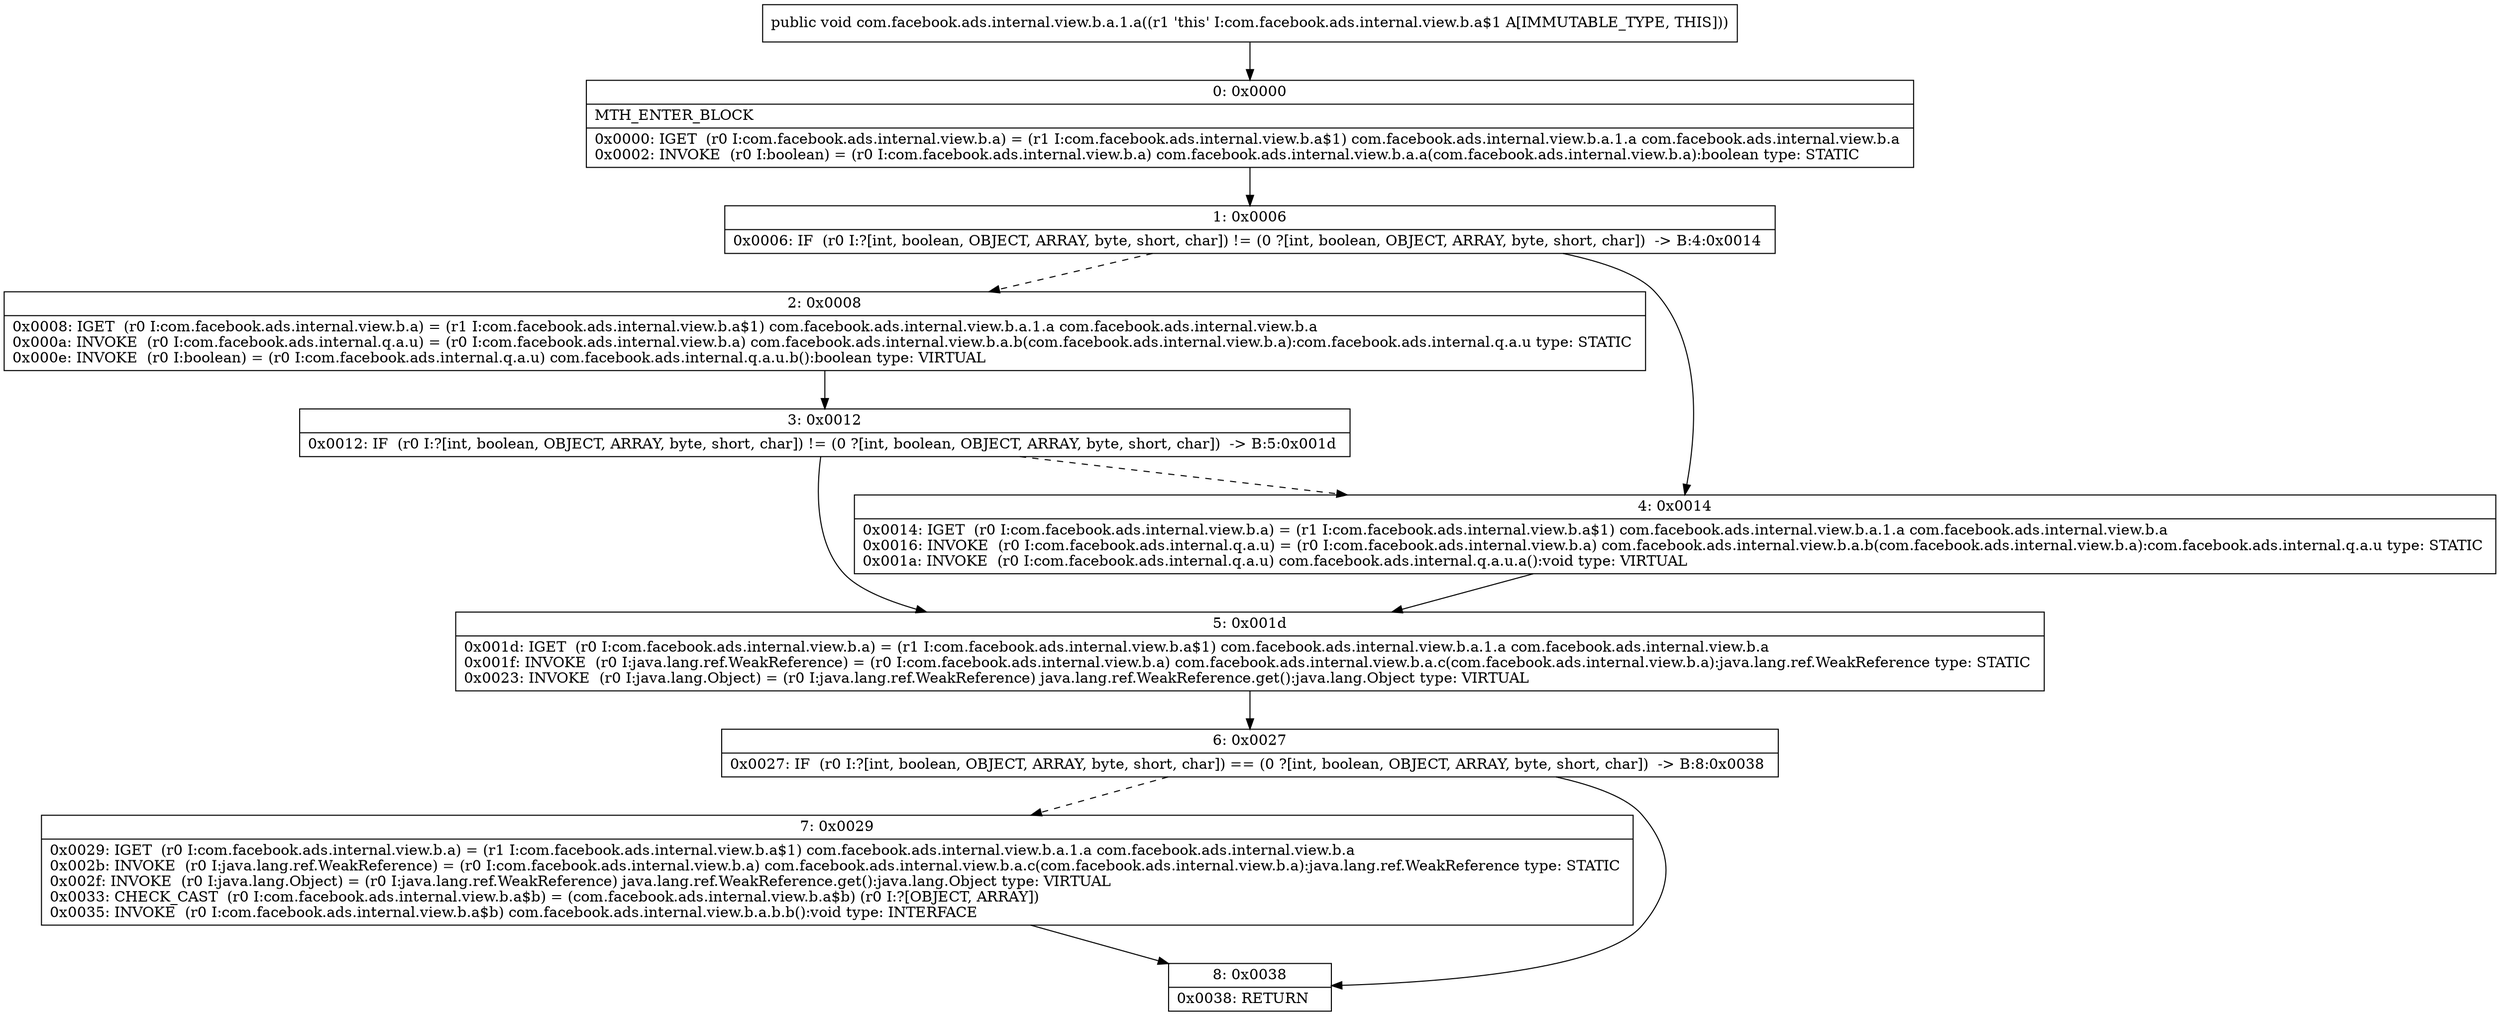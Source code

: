 digraph "CFG forcom.facebook.ads.internal.view.b.a.1.a()V" {
Node_0 [shape=record,label="{0\:\ 0x0000|MTH_ENTER_BLOCK\l|0x0000: IGET  (r0 I:com.facebook.ads.internal.view.b.a) = (r1 I:com.facebook.ads.internal.view.b.a$1) com.facebook.ads.internal.view.b.a.1.a com.facebook.ads.internal.view.b.a \l0x0002: INVOKE  (r0 I:boolean) = (r0 I:com.facebook.ads.internal.view.b.a) com.facebook.ads.internal.view.b.a.a(com.facebook.ads.internal.view.b.a):boolean type: STATIC \l}"];
Node_1 [shape=record,label="{1\:\ 0x0006|0x0006: IF  (r0 I:?[int, boolean, OBJECT, ARRAY, byte, short, char]) != (0 ?[int, boolean, OBJECT, ARRAY, byte, short, char])  \-\> B:4:0x0014 \l}"];
Node_2 [shape=record,label="{2\:\ 0x0008|0x0008: IGET  (r0 I:com.facebook.ads.internal.view.b.a) = (r1 I:com.facebook.ads.internal.view.b.a$1) com.facebook.ads.internal.view.b.a.1.a com.facebook.ads.internal.view.b.a \l0x000a: INVOKE  (r0 I:com.facebook.ads.internal.q.a.u) = (r0 I:com.facebook.ads.internal.view.b.a) com.facebook.ads.internal.view.b.a.b(com.facebook.ads.internal.view.b.a):com.facebook.ads.internal.q.a.u type: STATIC \l0x000e: INVOKE  (r0 I:boolean) = (r0 I:com.facebook.ads.internal.q.a.u) com.facebook.ads.internal.q.a.u.b():boolean type: VIRTUAL \l}"];
Node_3 [shape=record,label="{3\:\ 0x0012|0x0012: IF  (r0 I:?[int, boolean, OBJECT, ARRAY, byte, short, char]) != (0 ?[int, boolean, OBJECT, ARRAY, byte, short, char])  \-\> B:5:0x001d \l}"];
Node_4 [shape=record,label="{4\:\ 0x0014|0x0014: IGET  (r0 I:com.facebook.ads.internal.view.b.a) = (r1 I:com.facebook.ads.internal.view.b.a$1) com.facebook.ads.internal.view.b.a.1.a com.facebook.ads.internal.view.b.a \l0x0016: INVOKE  (r0 I:com.facebook.ads.internal.q.a.u) = (r0 I:com.facebook.ads.internal.view.b.a) com.facebook.ads.internal.view.b.a.b(com.facebook.ads.internal.view.b.a):com.facebook.ads.internal.q.a.u type: STATIC \l0x001a: INVOKE  (r0 I:com.facebook.ads.internal.q.a.u) com.facebook.ads.internal.q.a.u.a():void type: VIRTUAL \l}"];
Node_5 [shape=record,label="{5\:\ 0x001d|0x001d: IGET  (r0 I:com.facebook.ads.internal.view.b.a) = (r1 I:com.facebook.ads.internal.view.b.a$1) com.facebook.ads.internal.view.b.a.1.a com.facebook.ads.internal.view.b.a \l0x001f: INVOKE  (r0 I:java.lang.ref.WeakReference) = (r0 I:com.facebook.ads.internal.view.b.a) com.facebook.ads.internal.view.b.a.c(com.facebook.ads.internal.view.b.a):java.lang.ref.WeakReference type: STATIC \l0x0023: INVOKE  (r0 I:java.lang.Object) = (r0 I:java.lang.ref.WeakReference) java.lang.ref.WeakReference.get():java.lang.Object type: VIRTUAL \l}"];
Node_6 [shape=record,label="{6\:\ 0x0027|0x0027: IF  (r0 I:?[int, boolean, OBJECT, ARRAY, byte, short, char]) == (0 ?[int, boolean, OBJECT, ARRAY, byte, short, char])  \-\> B:8:0x0038 \l}"];
Node_7 [shape=record,label="{7\:\ 0x0029|0x0029: IGET  (r0 I:com.facebook.ads.internal.view.b.a) = (r1 I:com.facebook.ads.internal.view.b.a$1) com.facebook.ads.internal.view.b.a.1.a com.facebook.ads.internal.view.b.a \l0x002b: INVOKE  (r0 I:java.lang.ref.WeakReference) = (r0 I:com.facebook.ads.internal.view.b.a) com.facebook.ads.internal.view.b.a.c(com.facebook.ads.internal.view.b.a):java.lang.ref.WeakReference type: STATIC \l0x002f: INVOKE  (r0 I:java.lang.Object) = (r0 I:java.lang.ref.WeakReference) java.lang.ref.WeakReference.get():java.lang.Object type: VIRTUAL \l0x0033: CHECK_CAST  (r0 I:com.facebook.ads.internal.view.b.a$b) = (com.facebook.ads.internal.view.b.a$b) (r0 I:?[OBJECT, ARRAY]) \l0x0035: INVOKE  (r0 I:com.facebook.ads.internal.view.b.a$b) com.facebook.ads.internal.view.b.a.b.b():void type: INTERFACE \l}"];
Node_8 [shape=record,label="{8\:\ 0x0038|0x0038: RETURN   \l}"];
MethodNode[shape=record,label="{public void com.facebook.ads.internal.view.b.a.1.a((r1 'this' I:com.facebook.ads.internal.view.b.a$1 A[IMMUTABLE_TYPE, THIS])) }"];
MethodNode -> Node_0;
Node_0 -> Node_1;
Node_1 -> Node_2[style=dashed];
Node_1 -> Node_4;
Node_2 -> Node_3;
Node_3 -> Node_4[style=dashed];
Node_3 -> Node_5;
Node_4 -> Node_5;
Node_5 -> Node_6;
Node_6 -> Node_7[style=dashed];
Node_6 -> Node_8;
Node_7 -> Node_8;
}

